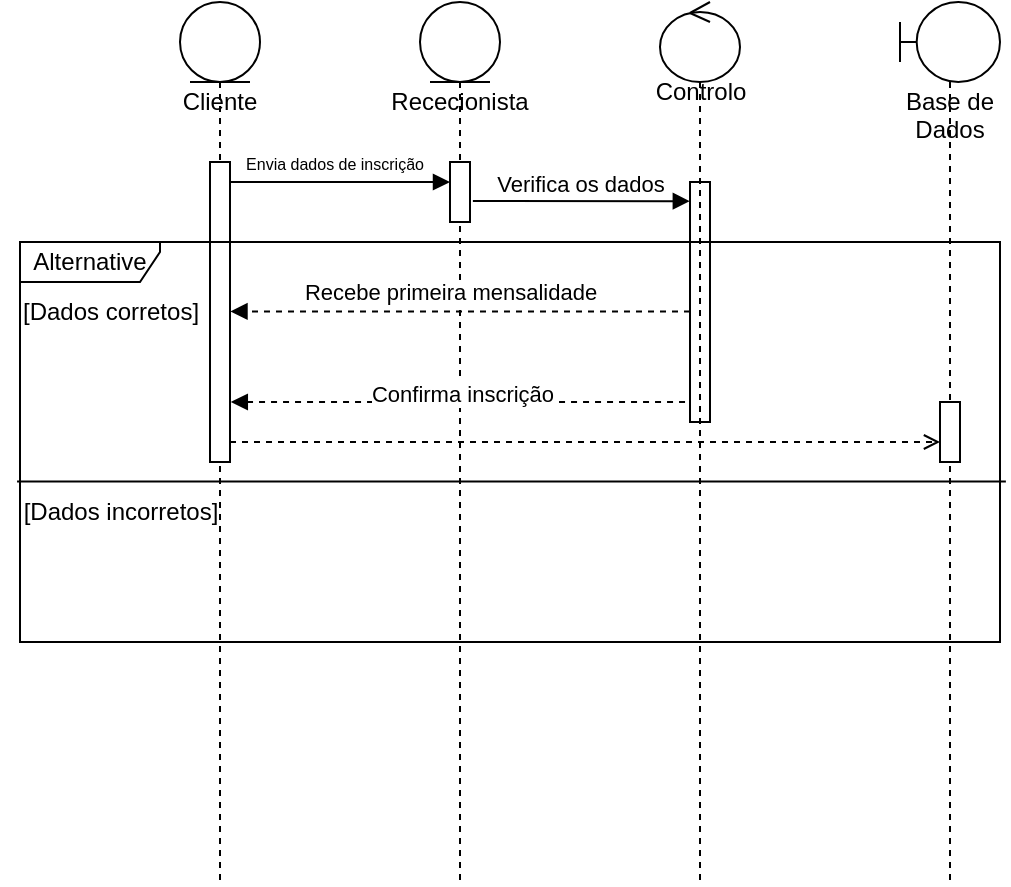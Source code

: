 <mxfile version="20.7.4" type="device"><diagram id="kgpKYQtTHZ0yAKxKKP6v" name="Page-1"><mxGraphModel dx="1820" dy="477" grid="1" gridSize="10" guides="1" tooltips="1" connect="1" arrows="1" fold="1" page="1" pageScale="1" pageWidth="850" pageHeight="1100" math="0" shadow="0"><root><mxCell id="0"/><mxCell id="1" parent="0"/><mxCell id="x_pO58vlYDoFM1pPRh6_-20" value="Rececionista" style="shape=umlLifeline;participant=umlEntity;perimeter=lifelinePerimeter;whiteSpace=wrap;html=1;container=1;collapsible=0;recursiveResize=0;verticalAlign=top;spacingTop=36;outlineConnect=0;" parent="1" vertex="1"><mxGeometry x="160" y="80" width="40" height="440" as="geometry"/></mxCell><mxCell id="x_pO58vlYDoFM1pPRh6_-25" value="" style="html=1;points=[];perimeter=orthogonalPerimeter;" parent="x_pO58vlYDoFM1pPRh6_-20" vertex="1"><mxGeometry x="15" y="80" width="10" height="30" as="geometry"/></mxCell><mxCell id="x_pO58vlYDoFM1pPRh6_-22" value="Base de Dados" style="shape=umlLifeline;participant=umlBoundary;perimeter=lifelinePerimeter;whiteSpace=wrap;html=1;container=1;collapsible=0;recursiveResize=0;verticalAlign=top;spacingTop=36;outlineConnect=0;" parent="1" vertex="1"><mxGeometry x="400" y="80" width="50" height="440" as="geometry"/></mxCell><mxCell id="8gF4ONrm6CwnelnRdtI9-24" value="" style="html=1;points=[];perimeter=orthogonalPerimeter;" vertex="1" parent="x_pO58vlYDoFM1pPRh6_-22"><mxGeometry x="20" y="200" width="10" height="30" as="geometry"/></mxCell><mxCell id="x_pO58vlYDoFM1pPRh6_-23" value="Cliente&lt;br&gt;" style="shape=umlLifeline;participant=umlEntity;perimeter=lifelinePerimeter;whiteSpace=wrap;html=1;container=1;collapsible=0;recursiveResize=0;verticalAlign=top;spacingTop=36;outlineConnect=0;" parent="1" vertex="1"><mxGeometry x="40" y="80" width="40" height="440" as="geometry"/></mxCell><mxCell id="x_pO58vlYDoFM1pPRh6_-24" value="" style="html=1;points=[];perimeter=orthogonalPerimeter;" parent="x_pO58vlYDoFM1pPRh6_-23" vertex="1"><mxGeometry x="15" y="80" width="10" height="150" as="geometry"/></mxCell><mxCell id="x_pO58vlYDoFM1pPRh6_-29" style="rounded=0;orthogonalLoop=1;jettySize=auto;html=1;endArrow=block;endFill=1;" parent="1" source="x_pO58vlYDoFM1pPRh6_-24" target="x_pO58vlYDoFM1pPRh6_-25" edge="1"><mxGeometry relative="1" as="geometry"><Array as="points"><mxPoint x="110" y="170"/></Array><mxPoint x="180" y="170" as="targetPoint"/></mxGeometry></mxCell><mxCell id="x_pO58vlYDoFM1pPRh6_-30" value="&lt;font style=&quot;font-size: 8px;&quot;&gt;Envia dados de inscrição&lt;/font&gt;" style="edgeLabel;html=1;align=center;verticalAlign=middle;resizable=0;points=[];" parent="x_pO58vlYDoFM1pPRh6_-29" vertex="1" connectable="0"><mxGeometry x="-0.06" relative="1" as="geometry"><mxPoint y="-10" as="offset"/></mxGeometry></mxCell><mxCell id="8gF4ONrm6CwnelnRdtI9-1" style="orthogonalLoop=1;jettySize=auto;html=1;endArrow=block;endFill=1;rounded=0;entryX=-0.008;entryY=0.08;entryDx=0;entryDy=0;entryPerimeter=0;exitX=1.143;exitY=0.648;exitDx=0;exitDy=0;exitPerimeter=0;" edge="1" parent="1" source="x_pO58vlYDoFM1pPRh6_-25" target="x_pO58vlYDoFM1pPRh6_-27"><mxGeometry relative="1" as="geometry"><mxPoint x="190" y="170" as="sourcePoint"/><mxPoint x="420" y="180" as="targetPoint"/></mxGeometry></mxCell><mxCell id="8gF4ONrm6CwnelnRdtI9-2" value="Verifica os dados" style="edgeLabel;html=1;align=center;verticalAlign=middle;resizable=0;points=[];" vertex="1" connectable="0" parent="8gF4ONrm6CwnelnRdtI9-1"><mxGeometry x="-0.387" y="1" relative="1" as="geometry"><mxPoint x="20" y="-8" as="offset"/></mxGeometry></mxCell><mxCell id="8gF4ONrm6CwnelnRdtI9-3" value="" style="ellipse;shape=umlControl;whiteSpace=wrap;html=1;rounded=0;" vertex="1" parent="1"><mxGeometry x="280" y="80" width="40" height="40" as="geometry"/></mxCell><mxCell id="8gF4ONrm6CwnelnRdtI9-5" value="Controlo" style="text;html=1;align=center;verticalAlign=middle;resizable=0;points=[];autosize=1;strokeColor=none;fillColor=none;" vertex="1" parent="1"><mxGeometry x="265" y="110" width="70" height="30" as="geometry"/></mxCell><mxCell id="8gF4ONrm6CwnelnRdtI9-7" style="rounded=0;orthogonalLoop=1;jettySize=auto;html=1;dashed=1;endArrow=block;endFill=1;entryX=1.024;entryY=0.498;entryDx=0;entryDy=0;entryPerimeter=0;" edge="1" parent="1" source="x_pO58vlYDoFM1pPRh6_-27" target="x_pO58vlYDoFM1pPRh6_-24"><mxGeometry relative="1" as="geometry"><mxPoint x="70" y="240" as="targetPoint"/></mxGeometry></mxCell><mxCell id="8gF4ONrm6CwnelnRdtI9-8" value="Recebe primeira mensalidade" style="edgeLabel;html=1;align=center;verticalAlign=middle;resizable=0;points=[];" vertex="1" connectable="0" parent="8gF4ONrm6CwnelnRdtI9-7"><mxGeometry x="0.59" y="-1" relative="1" as="geometry"><mxPoint x="62" y="-9" as="offset"/></mxGeometry></mxCell><mxCell id="x_pO58vlYDoFM1pPRh6_-27" value="" style="html=1;points=[];perimeter=orthogonalPerimeter;" parent="1" vertex="1"><mxGeometry x="295" y="170" width="10" height="120" as="geometry"/></mxCell><mxCell id="8gF4ONrm6CwnelnRdtI9-6" value="" style="edgeStyle=none;rounded=0;orthogonalLoop=1;jettySize=auto;html=1;dashed=1;endArrow=none;endFill=0;" edge="1" parent="1" source="8gF4ONrm6CwnelnRdtI9-3"><mxGeometry relative="1" as="geometry"><mxPoint x="300" y="520" as="targetPoint"/><mxPoint x="300" y="120" as="sourcePoint"/><Array as="points"/></mxGeometry></mxCell><mxCell id="8gF4ONrm6CwnelnRdtI9-10" value="Alternative" style="shape=umlFrame;whiteSpace=wrap;html=1;rounded=0;width=70;height=20;" vertex="1" parent="1"><mxGeometry x="-40" y="200" width="490" height="200" as="geometry"/></mxCell><mxCell id="8gF4ONrm6CwnelnRdtI9-11" value="[Dados corretos]" style="text;html=1;align=center;verticalAlign=middle;resizable=0;points=[];autosize=1;strokeColor=none;fillColor=none;" vertex="1" parent="1"><mxGeometry x="-50" y="220" width="110" height="30" as="geometry"/></mxCell><mxCell id="8gF4ONrm6CwnelnRdtI9-12" value="[Dados incorretos]" style="text;html=1;align=center;verticalAlign=middle;resizable=0;points=[];autosize=1;strokeColor=none;fillColor=none;" vertex="1" parent="1"><mxGeometry x="-50" y="320" width="120" height="30" as="geometry"/></mxCell><mxCell id="8gF4ONrm6CwnelnRdtI9-13" value="" style="endArrow=none;html=1;rounded=0;endSize=8;startSize=8;sourcePerimeterSpacing=0;targetPerimeterSpacing=0;endFill=0;entryX=1.006;entryY=0.599;entryDx=0;entryDy=0;entryPerimeter=0;exitX=-0.003;exitY=0.599;exitDx=0;exitDy=0;exitPerimeter=0;" edge="1" parent="1" source="8gF4ONrm6CwnelnRdtI9-10" target="8gF4ONrm6CwnelnRdtI9-10"><mxGeometry width="100" relative="1" as="geometry"><mxPoint x="-40" y="310" as="sourcePoint"/><mxPoint x="490.49" y="502" as="targetPoint"/></mxGeometry></mxCell><mxCell id="8gF4ONrm6CwnelnRdtI9-19" style="rounded=0;orthogonalLoop=1;jettySize=auto;html=1;entryX=-0.079;entryY=0.856;entryDx=0;entryDy=0;entryPerimeter=0;endArrow=none;endFill=0;startArrow=block;startFill=1;dashed=1;" edge="1" parent="1"><mxGeometry relative="1" as="geometry"><mxPoint x="65.4" y="280.0" as="sourcePoint"/><mxPoint x="294.61" y="280.0" as="targetPoint"/></mxGeometry></mxCell><mxCell id="8gF4ONrm6CwnelnRdtI9-20" value="Confirma inscrição" style="edgeLabel;html=1;align=center;verticalAlign=middle;resizable=0;points=[];" vertex="1" connectable="0" parent="8gF4ONrm6CwnelnRdtI9-19"><mxGeometry x="0.213" relative="1" as="geometry"><mxPoint x="-24" y="-4" as="offset"/></mxGeometry></mxCell><mxCell id="8gF4ONrm6CwnelnRdtI9-25" value="" style="edgeStyle=none;rounded=0;orthogonalLoop=1;jettySize=auto;html=1;startArrow=none;startFill=0;endArrow=open;endFill=0;dashed=1;" edge="1" parent="1" source="x_pO58vlYDoFM1pPRh6_-24" target="8gF4ONrm6CwnelnRdtI9-24"><mxGeometry relative="1" as="geometry"><mxPoint x="65" y="280" as="sourcePoint"/><mxPoint x="424.5" y="280" as="targetPoint"/><Array as="points"><mxPoint x="240" y="300"/></Array></mxGeometry></mxCell></root></mxGraphModel></diagram></mxfile>